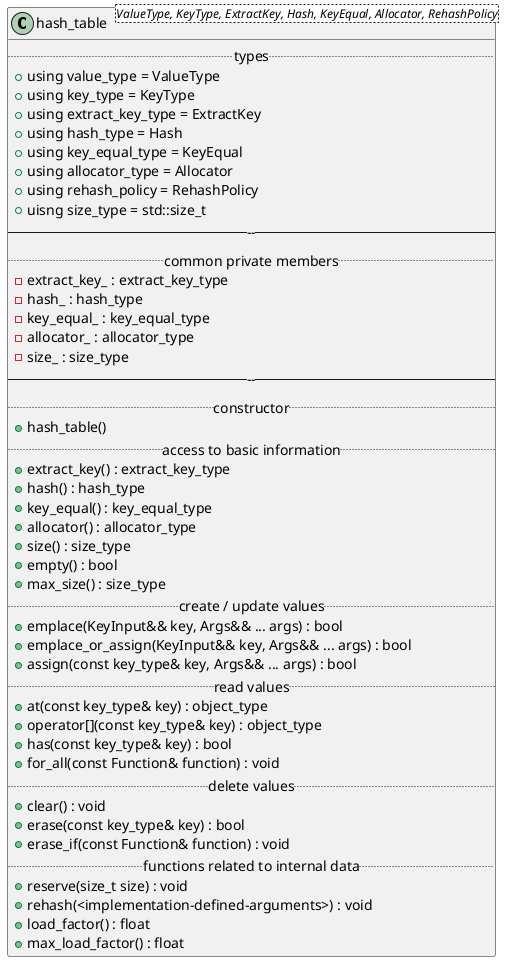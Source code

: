 @startuml FullHashTable

class hash_table<ValueType, KeyType, ExtractKey, Hash, KeyEqual, Allocator, RehashPolicy> {
    .. types ..
    + using value_type = ValueType
    + using key_type = KeyType
    + using extract_key_type = ExtractKey
    + using hash_type = Hash
    + using key_equal_type = KeyEqual
    + using allocator_type = Allocator
    + using rehash_policy = RehashPolicy
    + uisng size_type = std::size_t
    ------
    .. common private members ..
    - extract_key_ : extract_key_type
    - hash_ : hash_type
    - key_equal_ : key_equal_type
    - allocator_ : allocator_type
    - size_ : size_type
    ------
    .. constructor ..
    + hash_table()
    .. access to basic information ..
    + extract_key() : extract_key_type
    + hash() : hash_type
    + key_equal() : key_equal_type
    + allocator() : allocator_type
    + size() : size_type
    + empty() : bool
    + max_size() : size_type
    .. create / update values ..
    + emplace(KeyInput&& key, Args&& ... args) : bool
    + emplace_or_assign(KeyInput&& key, Args&& ... args) : bool
    + assign(const key_type& key, Args&& ... args) : bool
    .. read values ..
    + at(const key_type& key) : object_type
    + operator[](const key_type& key) : object_type
    + has(const key_type& key) : bool
    + for_all(const Function& function) : void
    .. delete values ..
    + clear() : void
    + erase(const key_type& key) : bool
    + erase_if(const Function& function) : void
    .. functions related to internal data ..
    + reserve(size_t size) : void
    + rehash(<implementation-defined-arguments>) : void
    + load_factor() : float
    + max_load_factor() : float
}

@enduml
